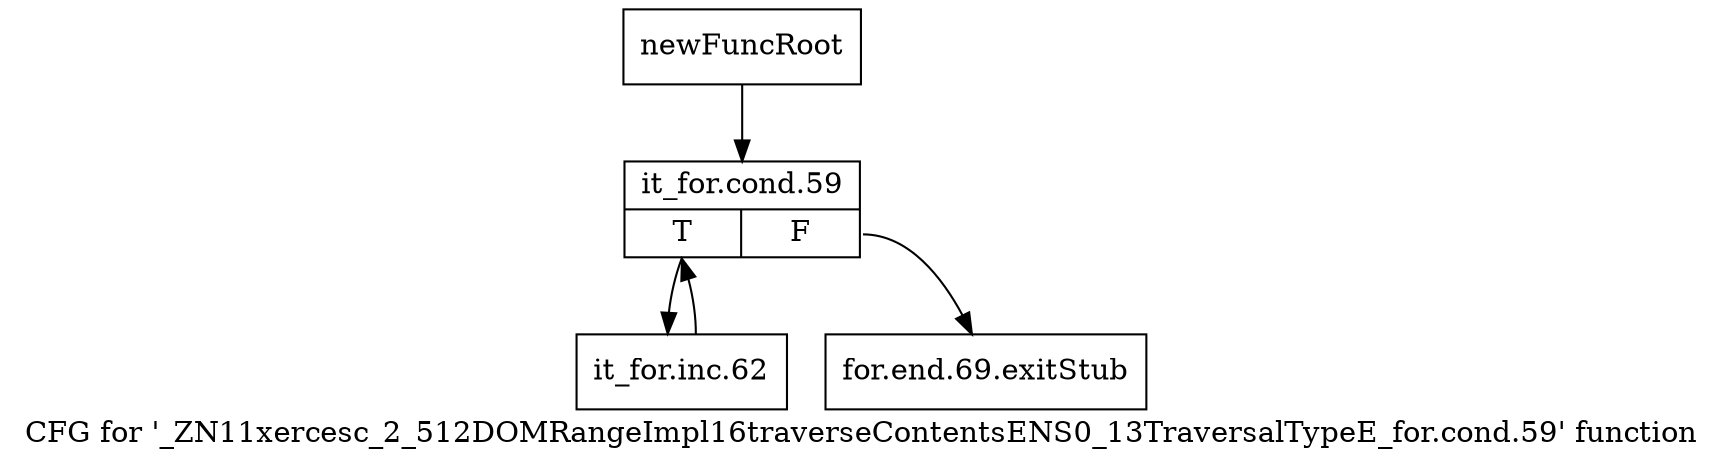 digraph "CFG for '_ZN11xercesc_2_512DOMRangeImpl16traverseContentsENS0_13TraversalTypeE_for.cond.59' function" {
	label="CFG for '_ZN11xercesc_2_512DOMRangeImpl16traverseContentsENS0_13TraversalTypeE_for.cond.59' function";

	Node0x97f0e30 [shape=record,label="{newFuncRoot}"];
	Node0x97f0e30 -> Node0x97f0ed0;
	Node0x97f0e80 [shape=record,label="{for.end.69.exitStub}"];
	Node0x97f0ed0 [shape=record,label="{it_for.cond.59|{<s0>T|<s1>F}}"];
	Node0x97f0ed0:s0 -> Node0x97f0f20;
	Node0x97f0ed0:s1 -> Node0x97f0e80;
	Node0x97f0f20 [shape=record,label="{it_for.inc.62}"];
	Node0x97f0f20 -> Node0x97f0ed0;
}
